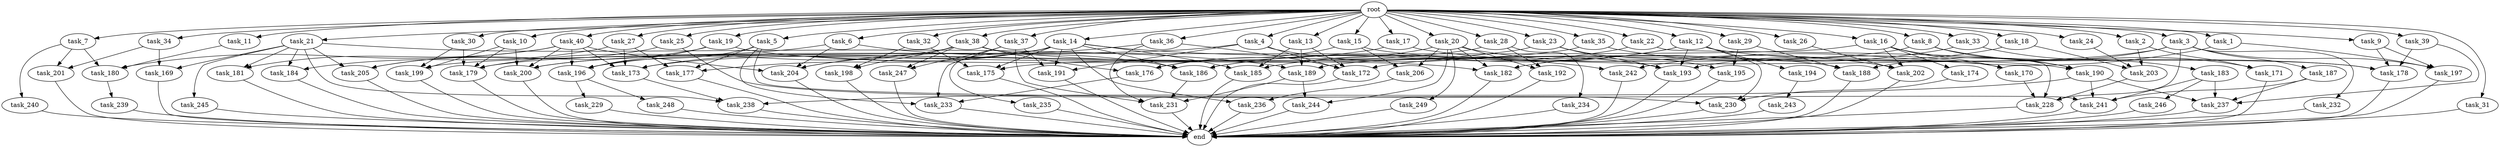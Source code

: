 digraph G {
  task_189 [size="11081015623.680000"];
  task_240 [size="4209067950.080000"];
  task_15 [size="10.240000"];
  task_229 [size="343597383.680000"];
  task_175 [size="8418135900.160000"];
  task_9 [size="10.240000"];
  task_40 [size="10.240000"];
  task_183 [size="3092376453.120000"];
  task_4 [size="10.240000"];
  task_179 [size="20100446945.279999"];
  task_20 [size="10.240000"];
  task_245 [size="8589934592.000000"];
  task_13 [size="10.240000"];
  task_14 [size="10.240000"];
  task_174 [size="6957847019.520000"];
  task_3 [size="10.240000"];
  task_200 [size="14602888806.400000"];
  task_204 [size="17179869184.000000"];
  task_192 [size="6356551598.080000"];
  task_5 [size="10.240000"];
  task_169 [size="9363028705.280001"];
  task_236 [size="10995116277.760000"];
  task_185 [size="10737418240.000000"];
  task_231 [size="20100446945.279999"];
  task_26 [size="10.240000"];
  task_28 [size="10.240000"];
  task_19 [size="10.240000"];
  task_203 [size="13142599925.760000"];
  task_233 [size="16234976378.880001"];
  task_2 [size="10.240000"];
  task_186 [size="15891378995.200001"];
  task_172 [size="20444044328.959999"];
  task_7 [size="10.240000"];
  task_176 [size="4638564679.680000"];
  task_199 [size="17008070492.160000"];
  task_190 [size="7645041786.880000"];
  task_201 [size="4982162063.360000"];
  task_31 [size="10.240000"];
  task_188 [size="12884901888.000000"];
  task_232 [size="8589934592.000000"];
  task_191 [size="15204184227.840000"];
  task_23 [size="10.240000"];
  task_194 [size="3092376453.120000"];
  task_238 [size="14860586844.160000"];
  task_16 [size="10.240000"];
  task_237 [size="16063177687.040001"];
  task_29 [size="10.240000"];
  task_1 [size="10.240000"];
  task_205 [size="17695265259.520000"];
  task_197 [size="12025908428.800001"];
  task_195 [size="2491081031.680000"];
  task_173 [size="18296560680.959999"];
  task_246 [size="6957847019.520000"];
  task_180 [size="9448928051.200001"];
  task_171 [size="5841155522.560000"];
  task_198 [size="2920577761.280000"];
  task_184 [size="14087492730.880001"];
  task_244 [size="9105330667.520000"];
  task_24 [size="10.240000"];
  task_18 [size="10.240000"];
  task_243 [size="343597383.680000"];
  task_249 [size="2147483648.000000"];
  task_242 [size="8589934592.000000"];
  task_170 [size="9105330667.520000"];
  task_32 [size="10.240000"];
  task_12 [size="10.240000"];
  task_230 [size="14259291422.720001"];
  task_22 [size="10.240000"];
  task_248 [size="343597383.680000"];
  task_181 [size="11682311045.120001"];
  task_21 [size="10.240000"];
  task_177 [size="13142599925.760000"];
  task_193 [size="13142599925.760000"];
  task_30 [size="10.240000"];
  task_39 [size="10.240000"];
  task_8 [size="10.240000"];
  task_34 [size="10.240000"];
  root [size="0.000000"];
  task_17 [size="10.240000"];
  task_25 [size="10.240000"];
  end [size="0.000000"];
  task_202 [size="11252814315.520000"];
  task_10 [size="10.240000"];
  task_27 [size="10.240000"];
  task_182 [size="7387343749.120000"];
  task_6 [size="10.240000"];
  task_37 [size="10.240000"];
  task_35 [size="10.240000"];
  task_33 [size="10.240000"];
  task_241 [size="16836271800.320000"];
  task_239 [size="773094113.280000"];
  task_228 [size="20100446945.279999"];
  task_38 [size="10.240000"];
  task_234 [size="4209067950.080000"];
  task_196 [size="9534827397.120001"];
  task_247 [size="7645041786.880000"];
  task_206 [size="2491081031.680000"];
  task_187 [size="8589934592.000000"];
  task_11 [size="10.240000"];
  task_36 [size="10.240000"];
  task_178 [size="11768210391.040001"];
  task_235 [size="5497558138.880000"];

  task_189 -> task_231 [size="679477248.000000"];
  task_189 -> task_244 [size="679477248.000000"];
  task_240 -> end [size="1.000000"];
  task_15 -> task_176 [size="33554432.000000"];
  task_15 -> task_190 [size="33554432.000000"];
  task_15 -> task_206 [size="33554432.000000"];
  task_229 -> end [size="1.000000"];
  task_175 -> end [size="1.000000"];
  task_9 -> task_178 [size="33554432.000000"];
  task_9 -> task_197 [size="33554432.000000"];
  task_40 -> task_196 [size="301989888.000000"];
  task_40 -> task_173 [size="301989888.000000"];
  task_40 -> task_181 [size="301989888.000000"];
  task_40 -> task_180 [size="301989888.000000"];
  task_40 -> task_204 [size="301989888.000000"];
  task_40 -> task_200 [size="301989888.000000"];
  task_183 -> task_246 [size="679477248.000000"];
  task_183 -> task_237 [size="679477248.000000"];
  task_183 -> task_241 [size="679477248.000000"];
  task_4 -> task_193 [size="411041792.000000"];
  task_4 -> task_191 [size="411041792.000000"];
  task_4 -> task_200 [size="411041792.000000"];
  task_4 -> task_172 [size="411041792.000000"];
  task_179 -> end [size="1.000000"];
  task_20 -> task_202 [size="209715200.000000"];
  task_20 -> task_192 [size="209715200.000000"];
  task_20 -> task_249 [size="209715200.000000"];
  task_20 -> task_182 [size="209715200.000000"];
  task_20 -> task_206 [size="209715200.000000"];
  task_20 -> task_244 [size="209715200.000000"];
  task_20 -> task_176 [size="209715200.000000"];
  task_245 -> end [size="1.000000"];
  task_13 -> task_189 [size="209715200.000000"];
  task_13 -> task_172 [size="209715200.000000"];
  task_13 -> task_185 [size="209715200.000000"];
  task_14 -> task_186 [size="536870912.000000"];
  task_14 -> task_177 [size="536870912.000000"];
  task_14 -> task_191 [size="536870912.000000"];
  task_14 -> task_173 [size="536870912.000000"];
  task_14 -> task_185 [size="536870912.000000"];
  task_14 -> task_236 [size="536870912.000000"];
  task_14 -> task_204 [size="536870912.000000"];
  task_14 -> task_242 [size="536870912.000000"];
  task_14 -> task_175 [size="536870912.000000"];
  task_14 -> task_235 [size="536870912.000000"];
  task_174 -> task_230 [size="411041792.000000"];
  task_3 -> task_197 [size="838860800.000000"];
  task_3 -> task_188 [size="838860800.000000"];
  task_3 -> task_228 [size="838860800.000000"];
  task_3 -> task_172 [size="838860800.000000"];
  task_3 -> task_232 [size="838860800.000000"];
  task_3 -> task_187 [size="838860800.000000"];
  task_200 -> end [size="1.000000"];
  task_204 -> end [size="1.000000"];
  task_192 -> end [size="1.000000"];
  task_5 -> task_196 [size="209715200.000000"];
  task_5 -> task_233 [size="209715200.000000"];
  task_5 -> task_177 [size="209715200.000000"];
  task_5 -> task_241 [size="209715200.000000"];
  task_169 -> end [size="1.000000"];
  task_236 -> end [size="1.000000"];
  task_185 -> end [size="1.000000"];
  task_231 -> end [size="1.000000"];
  task_26 -> task_202 [size="209715200.000000"];
  task_28 -> task_192 [size="411041792.000000"];
  task_28 -> task_173 [size="411041792.000000"];
  task_28 -> task_234 [size="411041792.000000"];
  task_19 -> task_196 [size="209715200.000000"];
  task_19 -> task_182 [size="209715200.000000"];
  task_19 -> task_205 [size="209715200.000000"];
  task_203 -> task_228 [size="411041792.000000"];
  task_233 -> end [size="1.000000"];
  task_2 -> task_203 [size="536870912.000000"];
  task_2 -> task_171 [size="536870912.000000"];
  task_186 -> task_231 [size="209715200.000000"];
  task_172 -> end [size="1.000000"];
  task_7 -> task_180 [size="411041792.000000"];
  task_7 -> task_201 [size="411041792.000000"];
  task_7 -> task_240 [size="411041792.000000"];
  task_176 -> task_233 [size="838860800.000000"];
  task_199 -> end [size="1.000000"];
  task_190 -> task_237 [size="75497472.000000"];
  task_190 -> task_241 [size="75497472.000000"];
  task_190 -> task_238 [size="75497472.000000"];
  task_201 -> end [size="1.000000"];
  task_31 -> end [size="1.000000"];
  task_188 -> end [size="1.000000"];
  task_232 -> end [size="1.000000"];
  task_191 -> end [size="1.000000"];
  task_23 -> task_195 [size="33554432.000000"];
  task_23 -> task_193 [size="33554432.000000"];
  task_23 -> task_200 [size="33554432.000000"];
  task_194 -> task_243 [size="33554432.000000"];
  task_238 -> end [size="1.000000"];
  task_16 -> task_202 [size="679477248.000000"];
  task_16 -> task_199 [size="679477248.000000"];
  task_16 -> task_190 [size="679477248.000000"];
  task_16 -> task_174 [size="679477248.000000"];
  task_16 -> task_170 [size="679477248.000000"];
  task_237 -> end [size="1.000000"];
  task_29 -> task_188 [size="209715200.000000"];
  task_29 -> task_195 [size="209715200.000000"];
  task_1 -> task_197 [size="301989888.000000"];
  task_1 -> task_242 [size="301989888.000000"];
  task_205 -> end [size="1.000000"];
  task_197 -> end [size="1.000000"];
  task_195 -> end [size="1.000000"];
  task_173 -> task_238 [size="536870912.000000"];
  task_246 -> end [size="1.000000"];
  task_180 -> task_239 [size="75497472.000000"];
  task_171 -> end [size="1.000000"];
  task_198 -> end [size="1.000000"];
  task_184 -> end [size="1.000000"];
  task_244 -> end [size="1.000000"];
  task_24 -> task_203 [size="209715200.000000"];
  task_18 -> task_203 [size="536870912.000000"];
  task_18 -> task_193 [size="536870912.000000"];
  task_243 -> end [size="1.000000"];
  task_249 -> end [size="1.000000"];
  task_242 -> end [size="1.000000"];
  task_170 -> task_228 [size="301989888.000000"];
  task_32 -> task_198 [size="75497472.000000"];
  task_32 -> task_175 [size="75497472.000000"];
  task_12 -> task_178 [size="301989888.000000"];
  task_12 -> task_186 [size="301989888.000000"];
  task_12 -> task_230 [size="301989888.000000"];
  task_12 -> task_185 [size="301989888.000000"];
  task_12 -> task_194 [size="301989888.000000"];
  task_12 -> task_193 [size="301989888.000000"];
  task_230 -> end [size="1.000000"];
  task_22 -> task_186 [size="411041792.000000"];
  task_22 -> task_228 [size="411041792.000000"];
  task_248 -> end [size="1.000000"];
  task_181 -> end [size="1.000000"];
  task_21 -> task_181 [size="838860800.000000"];
  task_21 -> task_169 [size="838860800.000000"];
  task_21 -> task_184 [size="838860800.000000"];
  task_21 -> task_189 [size="838860800.000000"];
  task_21 -> task_245 [size="838860800.000000"];
  task_21 -> task_238 [size="838860800.000000"];
  task_21 -> task_205 [size="838860800.000000"];
  task_177 -> end [size="1.000000"];
  task_193 -> end [size="1.000000"];
  task_30 -> task_179 [size="301989888.000000"];
  task_30 -> task_199 [size="301989888.000000"];
  task_39 -> task_178 [size="134217728.000000"];
  task_39 -> task_237 [size="134217728.000000"];
  task_8 -> task_189 [size="33554432.000000"];
  task_8 -> task_190 [size="33554432.000000"];
  task_8 -> task_171 [size="33554432.000000"];
  task_34 -> task_201 [size="75497472.000000"];
  task_34 -> task_169 [size="75497472.000000"];
  root -> task_39 [size="1.000000"];
  root -> task_26 [size="1.000000"];
  root -> task_8 [size="1.000000"];
  root -> task_34 [size="1.000000"];
  root -> task_28 [size="1.000000"];
  root -> task_15 [size="1.000000"];
  root -> task_2 [size="1.000000"];
  root -> task_17 [size="1.000000"];
  root -> task_9 [size="1.000000"];
  root -> task_6 [size="1.000000"];
  root -> task_40 [size="1.000000"];
  root -> task_10 [size="1.000000"];
  root -> task_27 [size="1.000000"];
  root -> task_7 [size="1.000000"];
  root -> task_4 [size="1.000000"];
  root -> task_24 [size="1.000000"];
  root -> task_25 [size="1.000000"];
  root -> task_18 [size="1.000000"];
  root -> task_20 [size="1.000000"];
  root -> task_35 [size="1.000000"];
  root -> task_13 [size="1.000000"];
  root -> task_31 [size="1.000000"];
  root -> task_14 [size="1.000000"];
  root -> task_1 [size="1.000000"];
  root -> task_23 [size="1.000000"];
  root -> task_11 [size="1.000000"];
  root -> task_3 [size="1.000000"];
  root -> task_37 [size="1.000000"];
  root -> task_29 [size="1.000000"];
  root -> task_32 [size="1.000000"];
  root -> task_5 [size="1.000000"];
  root -> task_12 [size="1.000000"];
  root -> task_38 [size="1.000000"];
  root -> task_22 [size="1.000000"];
  root -> task_19 [size="1.000000"];
  root -> task_33 [size="1.000000"];
  root -> task_36 [size="1.000000"];
  root -> task_21 [size="1.000000"];
  root -> task_16 [size="1.000000"];
  root -> task_30 [size="1.000000"];
  task_17 -> task_178 [size="679477248.000000"];
  task_17 -> task_179 [size="679477248.000000"];
  task_25 -> task_230 [size="679477248.000000"];
  task_25 -> task_205 [size="679477248.000000"];
  task_202 -> end [size="1.000000"];
  task_10 -> task_179 [size="679477248.000000"];
  task_10 -> task_199 [size="679477248.000000"];
  task_10 -> task_200 [size="679477248.000000"];
  task_27 -> task_177 [size="536870912.000000"];
  task_27 -> task_173 [size="536870912.000000"];
  task_27 -> task_184 [size="536870912.000000"];
  task_182 -> end [size="1.000000"];
  task_6 -> task_179 [size="301989888.000000"];
  task_6 -> task_204 [size="301989888.000000"];
  task_6 -> task_186 [size="301989888.000000"];
  task_37 -> task_231 [size="536870912.000000"];
  task_37 -> task_233 [size="536870912.000000"];
  task_37 -> task_191 [size="536870912.000000"];
  task_37 -> task_247 [size="536870912.000000"];
  task_35 -> task_175 [size="209715200.000000"];
  task_35 -> task_170 [size="209715200.000000"];
  task_33 -> task_183 [size="301989888.000000"];
  task_33 -> task_182 [size="301989888.000000"];
  task_241 -> end [size="1.000000"];
  task_239 -> end [size="1.000000"];
  task_228 -> end [size="1.000000"];
  task_38 -> task_198 [size="209715200.000000"];
  task_38 -> task_176 [size="209715200.000000"];
  task_38 -> task_188 [size="209715200.000000"];
  task_38 -> task_247 [size="209715200.000000"];
  task_38 -> task_196 [size="209715200.000000"];
  task_234 -> end [size="1.000000"];
  task_196 -> task_229 [size="33554432.000000"];
  task_196 -> task_248 [size="33554432.000000"];
  task_247 -> end [size="1.000000"];
  task_206 -> task_236 [size="536870912.000000"];
  task_187 -> task_237 [size="679477248.000000"];
  task_187 -> task_241 [size="679477248.000000"];
  task_11 -> task_180 [size="209715200.000000"];
  task_36 -> task_231 [size="536870912.000000"];
  task_36 -> task_204 [size="536870912.000000"];
  task_36 -> task_172 [size="536870912.000000"];
  task_178 -> end [size="1.000000"];
  task_235 -> end [size="1.000000"];
}
